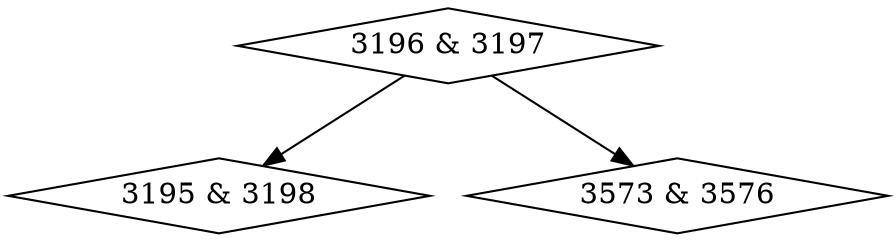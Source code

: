 digraph {
0 [label = "3195 & 3198", shape = diamond];
1 [label = "3196 & 3197", shape = diamond];
2 [label = "3573 & 3576", shape = diamond];
1->0;
1->2;
}
